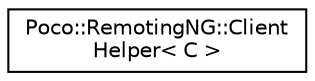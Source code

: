 digraph "Graphical Class Hierarchy"
{
 // LATEX_PDF_SIZE
  edge [fontname="Helvetica",fontsize="10",labelfontname="Helvetica",labelfontsize="10"];
  node [fontname="Helvetica",fontsize="10",shape=record];
  rankdir="LR";
  Node0 [label="Poco::RemotingNG::Client\lHelper\< C \>",height=0.2,width=0.4,color="black", fillcolor="white", style="filled",URL="$classPoco_1_1RemotingNG_1_1ClientHelper.html",tooltip=" "];
}
